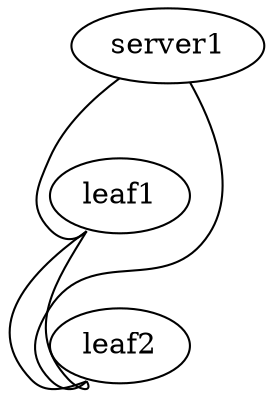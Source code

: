 graph dc1 {
 "leaf1" [function="leaf" config="./helper_scripts/extra_switch_config.sh"]
 "leaf2" [function="leaf" config="./helper_scripts/extra_switch_config.sh"]
 "server1" [function="host" config="./helper_scripts/extra_server_config.sh"]
   "leaf1":"swp40" -- "leaf2":"swp40"
   "leaf1":"swp50" -- "leaf2":"swp50"
   "server1":"eth1" -- "leaf1":"swp1"
   "server1":"eth2" -- "leaf2":"swp1"
}
